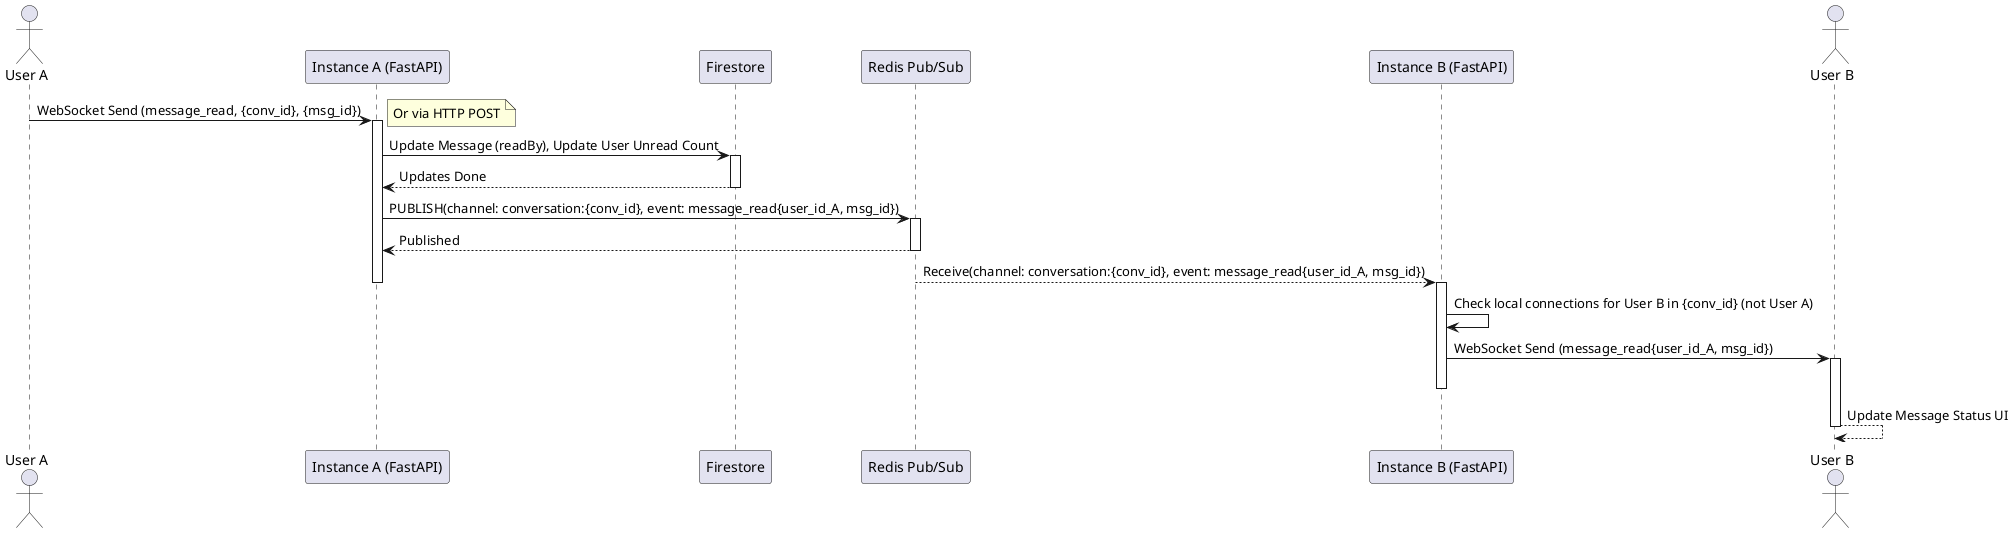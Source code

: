 @startuml Read Receipt Flow
actor "User A" as UserA
participant "Instance A (FastAPI)" as InstA
participant "Firestore" as FS
participant "Redis Pub/Sub" as Redis
participant "Instance B (FastAPI)" as InstB
actor "User B" as UserB

UserA -> InstA : WebSocket Send (message_read, {conv_id}, {msg_id})
note right: Or via HTTP POST
activate InstA
InstA -> FS : Update Message (readBy), Update User Unread Count
activate FS
FS --> InstA : Updates Done
deactivate FS
InstA -> Redis : PUBLISH(channel: conversation:{conv_id}, event: message_read{user_id_A, msg_id})
activate Redis
Redis --> InstA : Published
deactivate Redis
Redis --> InstB : Receive(channel: conversation:{conv_id}, event: message_read{user_id_A, msg_id})
deactivate InstA
activate InstB
InstB -> InstB : Check local connections for User B in {conv_id} (not User A)
InstB -> UserB : WebSocket Send (message_read{user_id_A, msg_id})
activate UserB
deactivate InstB
UserB --> UserB : Update Message Status UI
deactivate UserB

@enduml